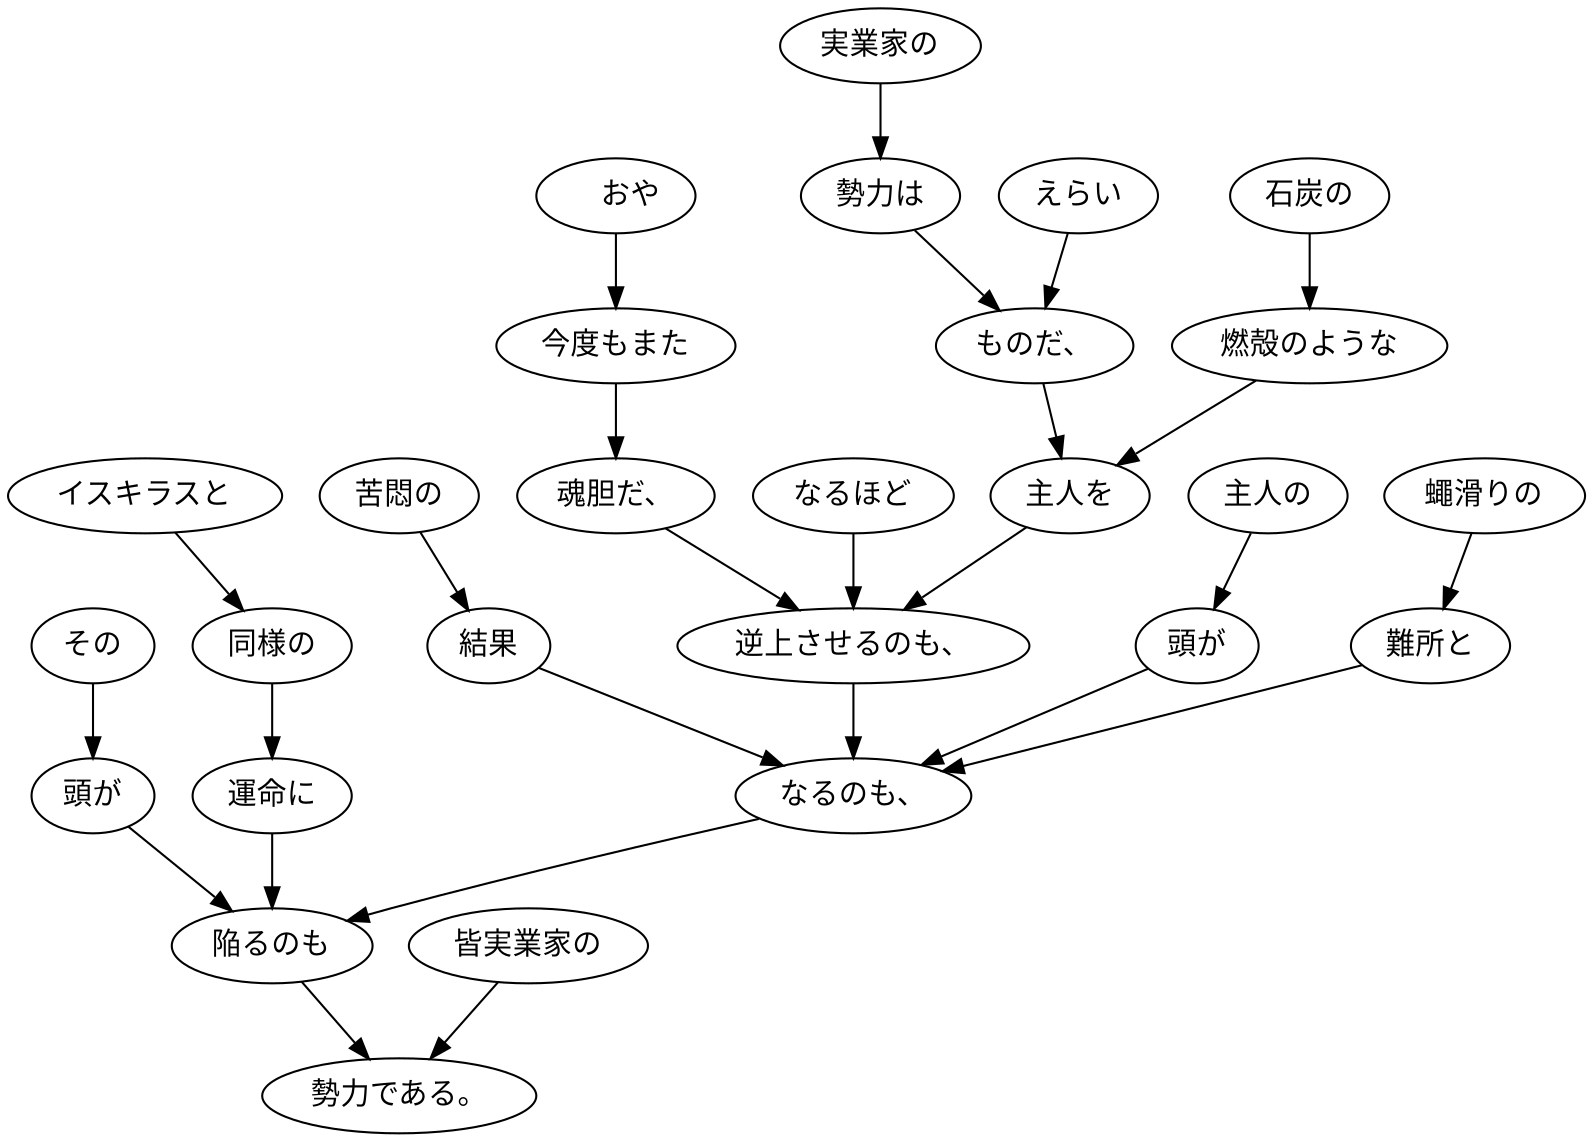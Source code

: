 digraph graph5278 {
	node0 [label="　おや"];
	node1 [label="今度もまた"];
	node2 [label="魂胆だ、"];
	node3 [label="なるほど"];
	node4 [label="実業家の"];
	node5 [label="勢力は"];
	node6 [label="えらい"];
	node7 [label="ものだ、"];
	node8 [label="石炭の"];
	node9 [label="燃殻のような"];
	node10 [label="主人を"];
	node11 [label="逆上させるのも、"];
	node12 [label="苦悶の"];
	node13 [label="結果"];
	node14 [label="主人の"];
	node15 [label="頭が"];
	node16 [label="蠅滑りの"];
	node17 [label="難所と"];
	node18 [label="なるのも、"];
	node19 [label="その"];
	node20 [label="頭が"];
	node21 [label="イスキラスと"];
	node22 [label="同様の"];
	node23 [label="運命に"];
	node24 [label="陥るのも"];
	node25 [label="皆実業家の"];
	node26 [label="勢力である。"];
	node0 -> node1;
	node1 -> node2;
	node2 -> node11;
	node3 -> node11;
	node4 -> node5;
	node5 -> node7;
	node6 -> node7;
	node7 -> node10;
	node8 -> node9;
	node9 -> node10;
	node10 -> node11;
	node11 -> node18;
	node12 -> node13;
	node13 -> node18;
	node14 -> node15;
	node15 -> node18;
	node16 -> node17;
	node17 -> node18;
	node18 -> node24;
	node19 -> node20;
	node20 -> node24;
	node21 -> node22;
	node22 -> node23;
	node23 -> node24;
	node24 -> node26;
	node25 -> node26;
}
